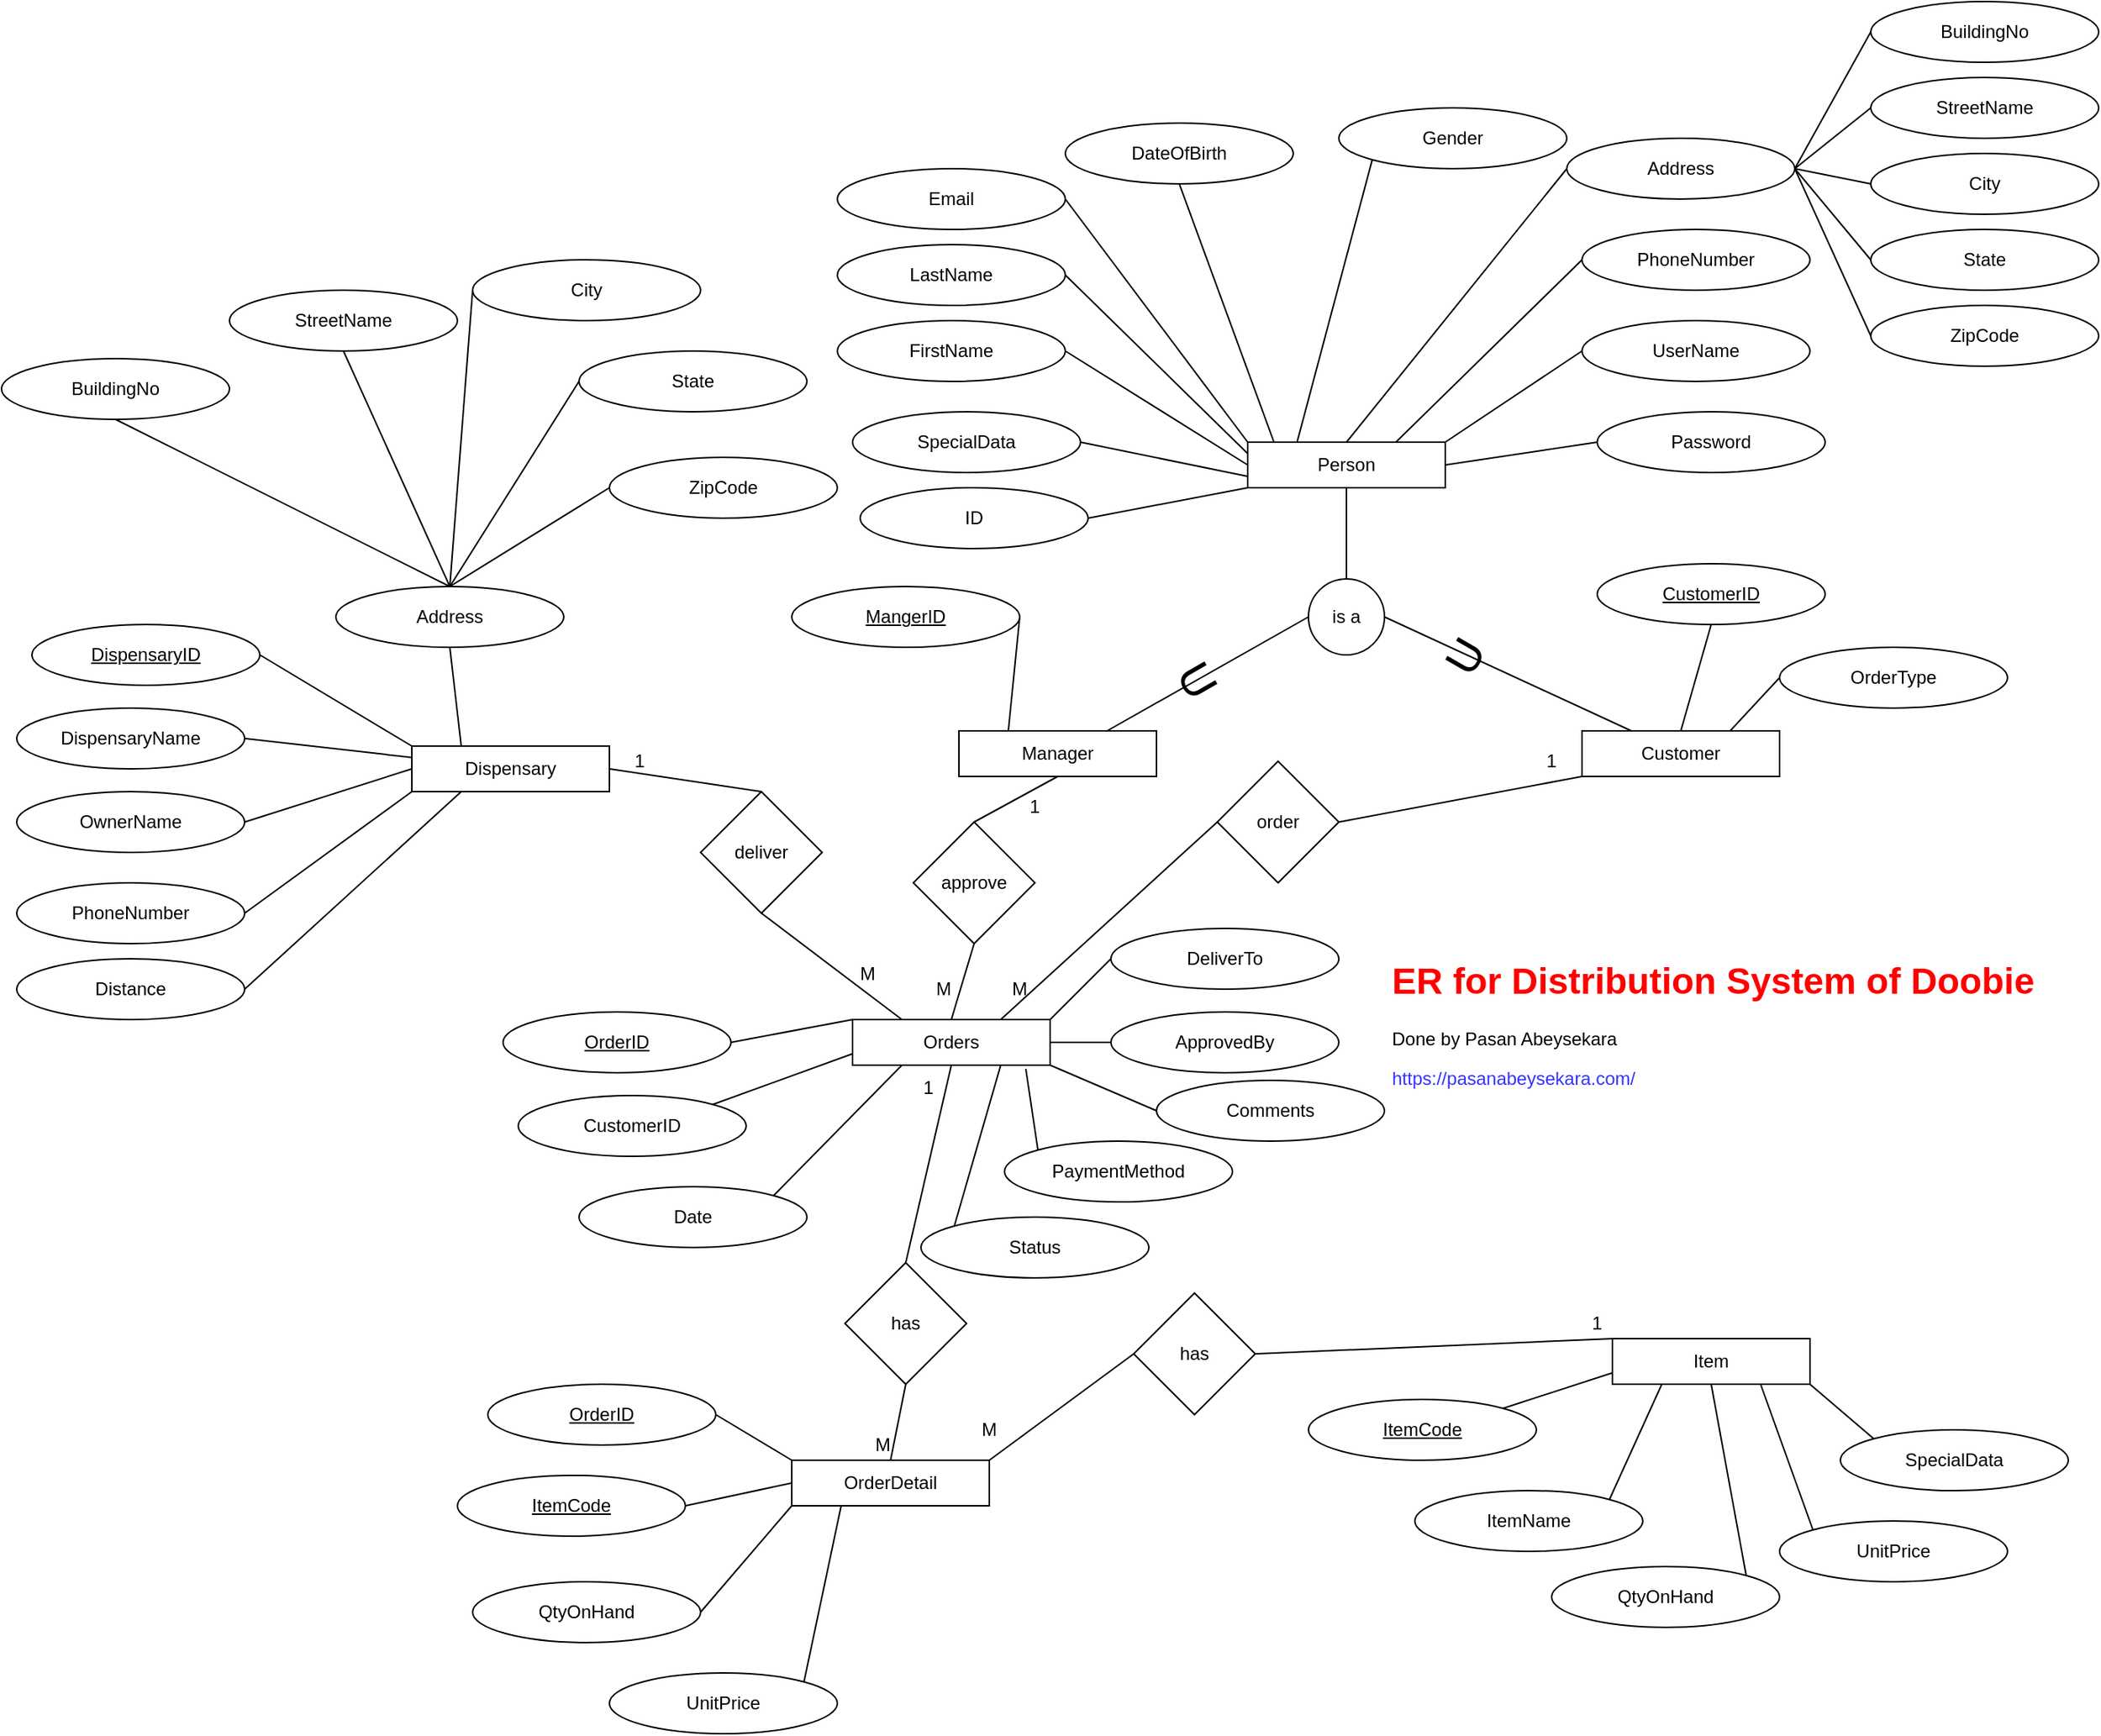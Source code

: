 <mxfile version="15.4.0" type="device"><diagram id="rVGqLWeZuC9Het1J2S6H" name="Page-1"><mxGraphModel dx="1888" dy="1707" grid="1" gridSize="10" guides="1" tooltips="1" connect="1" arrows="1" fold="1" page="1" pageScale="1" pageWidth="850" pageHeight="1100" math="0" shadow="0"><root><mxCell id="0"/><mxCell id="1" parent="0"/><mxCell id="hm4TCXg94HkVEd-9kuuB-35" style="edgeStyle=none;rounded=0;orthogonalLoop=1;jettySize=auto;html=1;exitX=0.5;exitY=1;exitDx=0;exitDy=0;entryX=0.5;entryY=0;entryDx=0;entryDy=0;endArrow=none;endFill=0;" parent="1" source="hm4TCXg94HkVEd-9kuuB-1" target="hm4TCXg94HkVEd-9kuuB-34" edge="1"><mxGeometry relative="1" as="geometry"/></mxCell><mxCell id="hm4TCXg94HkVEd-9kuuB-1" value="Person" style="rounded=0;whiteSpace=wrap;html=1;" parent="1" vertex="1"><mxGeometry x="330" y="220" width="130" height="30" as="geometry"/></mxCell><mxCell id="hm4TCXg94HkVEd-9kuuB-23" style="edgeStyle=none;rounded=0;orthogonalLoop=1;jettySize=auto;html=1;exitX=1;exitY=0.5;exitDx=0;exitDy=0;entryX=0;entryY=0.5;entryDx=0;entryDy=0;endArrow=none;endFill=0;" parent="1" source="hm4TCXg94HkVEd-9kuuB-2" target="hm4TCXg94HkVEd-9kuuB-1" edge="1"><mxGeometry relative="1" as="geometry"/></mxCell><mxCell id="hm4TCXg94HkVEd-9kuuB-2" value="FirstName" style="ellipse;whiteSpace=wrap;html=1;" parent="1" vertex="1"><mxGeometry x="60" y="140" width="150" height="40" as="geometry"/></mxCell><mxCell id="hm4TCXg94HkVEd-9kuuB-24" style="edgeStyle=none;rounded=0;orthogonalLoop=1;jettySize=auto;html=1;exitX=1;exitY=0.5;exitDx=0;exitDy=0;entryX=0;entryY=0.25;entryDx=0;entryDy=0;endArrow=none;endFill=0;" parent="1" source="hm4TCXg94HkVEd-9kuuB-3" target="hm4TCXg94HkVEd-9kuuB-1" edge="1"><mxGeometry relative="1" as="geometry"/></mxCell><mxCell id="hm4TCXg94HkVEd-9kuuB-3" value="LastName" style="ellipse;whiteSpace=wrap;html=1;" parent="1" vertex="1"><mxGeometry x="60" y="90" width="150" height="40" as="geometry"/></mxCell><mxCell id="hm4TCXg94HkVEd-9kuuB-25" style="edgeStyle=none;rounded=0;orthogonalLoop=1;jettySize=auto;html=1;exitX=1;exitY=0.5;exitDx=0;exitDy=0;entryX=0;entryY=0;entryDx=0;entryDy=0;endArrow=none;endFill=0;" parent="1" source="hm4TCXg94HkVEd-9kuuB-4" target="hm4TCXg94HkVEd-9kuuB-1" edge="1"><mxGeometry relative="1" as="geometry"/></mxCell><mxCell id="hm4TCXg94HkVEd-9kuuB-4" value="Email" style="ellipse;whiteSpace=wrap;html=1;" parent="1" vertex="1"><mxGeometry x="60" y="40" width="150" height="40" as="geometry"/></mxCell><mxCell id="hm4TCXg94HkVEd-9kuuB-26" style="edgeStyle=none;rounded=0;orthogonalLoop=1;jettySize=auto;html=1;exitX=0.5;exitY=1;exitDx=0;exitDy=0;entryX=0.132;entryY=-0.013;entryDx=0;entryDy=0;endArrow=none;endFill=0;entryPerimeter=0;" parent="1" source="hm4TCXg94HkVEd-9kuuB-5" target="hm4TCXg94HkVEd-9kuuB-1" edge="1"><mxGeometry relative="1" as="geometry"/></mxCell><mxCell id="hm4TCXg94HkVEd-9kuuB-5" value="DateOfBirth" style="ellipse;whiteSpace=wrap;html=1;" parent="1" vertex="1"><mxGeometry x="210" y="10" width="150" height="40" as="geometry"/></mxCell><mxCell id="hm4TCXg94HkVEd-9kuuB-27" style="edgeStyle=none;rounded=0;orthogonalLoop=1;jettySize=auto;html=1;exitX=0;exitY=1;exitDx=0;exitDy=0;entryX=0.25;entryY=0;entryDx=0;entryDy=0;endArrow=none;endFill=0;" parent="1" source="hm4TCXg94HkVEd-9kuuB-6" target="hm4TCXg94HkVEd-9kuuB-1" edge="1"><mxGeometry relative="1" as="geometry"/></mxCell><mxCell id="hm4TCXg94HkVEd-9kuuB-6" value="Gender" style="ellipse;whiteSpace=wrap;html=1;" parent="1" vertex="1"><mxGeometry x="390" width="150" height="40" as="geometry"/></mxCell><mxCell id="hm4TCXg94HkVEd-9kuuB-15" style="rounded=0;orthogonalLoop=1;jettySize=auto;html=1;exitX=1;exitY=0.5;exitDx=0;exitDy=0;entryX=0;entryY=0.5;entryDx=0;entryDy=0;endArrow=none;endFill=0;" parent="1" source="hm4TCXg94HkVEd-9kuuB-7" target="hm4TCXg94HkVEd-9kuuB-10" edge="1"><mxGeometry relative="1" as="geometry"/></mxCell><mxCell id="hm4TCXg94HkVEd-9kuuB-16" style="edgeStyle=none;rounded=0;orthogonalLoop=1;jettySize=auto;html=1;exitX=1;exitY=0.5;exitDx=0;exitDy=0;entryX=0;entryY=0.5;entryDx=0;entryDy=0;endArrow=none;endFill=0;" parent="1" source="hm4TCXg94HkVEd-9kuuB-7" target="hm4TCXg94HkVEd-9kuuB-11" edge="1"><mxGeometry relative="1" as="geometry"/></mxCell><mxCell id="hm4TCXg94HkVEd-9kuuB-17" style="edgeStyle=none;rounded=0;orthogonalLoop=1;jettySize=auto;html=1;exitX=1;exitY=0.5;exitDx=0;exitDy=0;entryX=0;entryY=0.5;entryDx=0;entryDy=0;endArrow=none;endFill=0;" parent="1" source="hm4TCXg94HkVEd-9kuuB-7" target="hm4TCXg94HkVEd-9kuuB-12" edge="1"><mxGeometry relative="1" as="geometry"/></mxCell><mxCell id="hm4TCXg94HkVEd-9kuuB-18" style="edgeStyle=none;rounded=0;orthogonalLoop=1;jettySize=auto;html=1;exitX=1;exitY=0.5;exitDx=0;exitDy=0;entryX=0;entryY=0.5;entryDx=0;entryDy=0;endArrow=none;endFill=0;" parent="1" source="hm4TCXg94HkVEd-9kuuB-7" target="hm4TCXg94HkVEd-9kuuB-13" edge="1"><mxGeometry relative="1" as="geometry"/></mxCell><mxCell id="hm4TCXg94HkVEd-9kuuB-19" style="edgeStyle=none;rounded=0;orthogonalLoop=1;jettySize=auto;html=1;exitX=1;exitY=0.5;exitDx=0;exitDy=0;entryX=0;entryY=0.5;entryDx=0;entryDy=0;endArrow=none;endFill=0;" parent="1" source="hm4TCXg94HkVEd-9kuuB-7" target="hm4TCXg94HkVEd-9kuuB-14" edge="1"><mxGeometry relative="1" as="geometry"/></mxCell><mxCell id="hm4TCXg94HkVEd-9kuuB-28" style="edgeStyle=none;rounded=0;orthogonalLoop=1;jettySize=auto;html=1;exitX=0;exitY=0.5;exitDx=0;exitDy=0;entryX=0.5;entryY=0;entryDx=0;entryDy=0;endArrow=none;endFill=0;" parent="1" source="hm4TCXg94HkVEd-9kuuB-7" target="hm4TCXg94HkVEd-9kuuB-1" edge="1"><mxGeometry relative="1" as="geometry"/></mxCell><mxCell id="hm4TCXg94HkVEd-9kuuB-7" value="Address" style="ellipse;whiteSpace=wrap;html=1;" parent="1" vertex="1"><mxGeometry x="540" y="20" width="150" height="40" as="geometry"/></mxCell><mxCell id="hm4TCXg94HkVEd-9kuuB-29" style="edgeStyle=none;rounded=0;orthogonalLoop=1;jettySize=auto;html=1;exitX=0;exitY=0.5;exitDx=0;exitDy=0;entryX=0.75;entryY=0;entryDx=0;entryDy=0;endArrow=none;endFill=0;" parent="1" source="hm4TCXg94HkVEd-9kuuB-8" target="hm4TCXg94HkVEd-9kuuB-1" edge="1"><mxGeometry relative="1" as="geometry"/></mxCell><mxCell id="hm4TCXg94HkVEd-9kuuB-8" value="PhoneNumber" style="ellipse;whiteSpace=wrap;html=1;" parent="1" vertex="1"><mxGeometry x="550" y="80" width="150" height="40" as="geometry"/></mxCell><mxCell id="hm4TCXg94HkVEd-9kuuB-30" style="edgeStyle=none;rounded=0;orthogonalLoop=1;jettySize=auto;html=1;exitX=0;exitY=0.5;exitDx=0;exitDy=0;entryX=1;entryY=0;entryDx=0;entryDy=0;endArrow=none;endFill=0;" parent="1" source="hm4TCXg94HkVEd-9kuuB-9" target="hm4TCXg94HkVEd-9kuuB-1" edge="1"><mxGeometry relative="1" as="geometry"/></mxCell><mxCell id="hm4TCXg94HkVEd-9kuuB-9" value="UserName" style="ellipse;whiteSpace=wrap;html=1;" parent="1" vertex="1"><mxGeometry x="550" y="140" width="150" height="40" as="geometry"/></mxCell><mxCell id="hm4TCXg94HkVEd-9kuuB-10" value="BuildingNo" style="ellipse;whiteSpace=wrap;html=1;" parent="1" vertex="1"><mxGeometry x="740" y="-70" width="150" height="40" as="geometry"/></mxCell><mxCell id="hm4TCXg94HkVEd-9kuuB-11" value="StreetName" style="ellipse;whiteSpace=wrap;html=1;" parent="1" vertex="1"><mxGeometry x="740" y="-20" width="150" height="40" as="geometry"/></mxCell><mxCell id="hm4TCXg94HkVEd-9kuuB-12" value="City" style="ellipse;whiteSpace=wrap;html=1;" parent="1" vertex="1"><mxGeometry x="740" y="30" width="150" height="40" as="geometry"/></mxCell><mxCell id="hm4TCXg94HkVEd-9kuuB-13" value="State" style="ellipse;whiteSpace=wrap;html=1;" parent="1" vertex="1"><mxGeometry x="740" y="80" width="150" height="40" as="geometry"/></mxCell><mxCell id="hm4TCXg94HkVEd-9kuuB-14" value="ZipCode" style="ellipse;whiteSpace=wrap;html=1;" parent="1" vertex="1"><mxGeometry x="740" y="130" width="150" height="40" as="geometry"/></mxCell><mxCell id="hm4TCXg94HkVEd-9kuuB-31" style="edgeStyle=none;rounded=0;orthogonalLoop=1;jettySize=auto;html=1;exitX=0;exitY=0.5;exitDx=0;exitDy=0;entryX=0.75;entryY=0;entryDx=0;entryDy=0;endArrow=none;endFill=0;" parent="1" source="hm4TCXg94HkVEd-9kuuB-20" target="hm4TCXg94HkVEd-9kuuB-33" edge="1"><mxGeometry relative="1" as="geometry"/></mxCell><mxCell id="hm4TCXg94HkVEd-9kuuB-20" value="OrderType" style="ellipse;whiteSpace=wrap;html=1;" parent="1" vertex="1"><mxGeometry x="680" y="355" width="150" height="40" as="geometry"/></mxCell><mxCell id="hm4TCXg94HkVEd-9kuuB-22" style="edgeStyle=none;rounded=0;orthogonalLoop=1;jettySize=auto;html=1;exitX=1;exitY=0.5;exitDx=0;exitDy=0;entryX=0.25;entryY=0;entryDx=0;entryDy=0;endArrow=none;endFill=0;" parent="1" source="hm4TCXg94HkVEd-9kuuB-21" target="hm4TCXg94HkVEd-9kuuB-32" edge="1"><mxGeometry relative="1" as="geometry"/></mxCell><mxCell id="hm4TCXg94HkVEd-9kuuB-21" value="MangerID" style="ellipse;whiteSpace=wrap;html=1;fontStyle=4" parent="1" vertex="1"><mxGeometry x="30" y="315" width="150" height="40" as="geometry"/></mxCell><mxCell id="H7642IFtEPNTcLSc2knE-67" style="edgeStyle=none;rounded=0;orthogonalLoop=1;jettySize=auto;html=1;exitX=0.5;exitY=1;exitDx=0;exitDy=0;entryX=0.5;entryY=0;entryDx=0;entryDy=0;endArrow=none;endFill=0;" parent="1" source="hm4TCXg94HkVEd-9kuuB-32" target="H7642IFtEPNTcLSc2knE-66" edge="1"><mxGeometry relative="1" as="geometry"/></mxCell><mxCell id="hm4TCXg94HkVEd-9kuuB-32" value="Manager" style="rounded=0;whiteSpace=wrap;html=1;" parent="1" vertex="1"><mxGeometry x="140" y="410" width="130" height="30" as="geometry"/></mxCell><mxCell id="H7642IFtEPNTcLSc2knE-64" style="edgeStyle=none;rounded=0;orthogonalLoop=1;jettySize=auto;html=1;exitX=0;exitY=1;exitDx=0;exitDy=0;entryX=1;entryY=0.5;entryDx=0;entryDy=0;endArrow=none;endFill=0;" parent="1" source="hm4TCXg94HkVEd-9kuuB-33" target="H7642IFtEPNTcLSc2knE-63" edge="1"><mxGeometry relative="1" as="geometry"/></mxCell><mxCell id="hm4TCXg94HkVEd-9kuuB-33" value="Customer" style="rounded=0;whiteSpace=wrap;html=1;" parent="1" vertex="1"><mxGeometry x="550" y="410" width="130" height="30" as="geometry"/></mxCell><mxCell id="hm4TCXg94HkVEd-9kuuB-36" style="edgeStyle=none;rounded=0;orthogonalLoop=1;jettySize=auto;html=1;exitX=0;exitY=0.5;exitDx=0;exitDy=0;entryX=0.75;entryY=0;entryDx=0;entryDy=0;endArrow=none;endFill=0;" parent="1" source="hm4TCXg94HkVEd-9kuuB-34" target="hm4TCXg94HkVEd-9kuuB-32" edge="1"><mxGeometry relative="1" as="geometry"/></mxCell><mxCell id="hm4TCXg94HkVEd-9kuuB-37" style="edgeStyle=none;rounded=0;orthogonalLoop=1;jettySize=auto;html=1;exitX=1;exitY=0.5;exitDx=0;exitDy=0;entryX=0.25;entryY=0;entryDx=0;entryDy=0;endArrow=none;endFill=0;" parent="1" source="hm4TCXg94HkVEd-9kuuB-34" target="hm4TCXg94HkVEd-9kuuB-33" edge="1"><mxGeometry relative="1" as="geometry"/></mxCell><mxCell id="hm4TCXg94HkVEd-9kuuB-34" value="is a" style="ellipse;whiteSpace=wrap;html=1;aspect=fixed;" parent="1" vertex="1"><mxGeometry x="370" y="310" width="50" height="50" as="geometry"/></mxCell><mxCell id="H7642IFtEPNTcLSc2knE-70" style="edgeStyle=none;rounded=0;orthogonalLoop=1;jettySize=auto;html=1;exitX=0;exitY=0;exitDx=0;exitDy=0;entryX=1;entryY=0.5;entryDx=0;entryDy=0;endArrow=none;endFill=0;" parent="1" source="hm4TCXg94HkVEd-9kuuB-39" target="H7642IFtEPNTcLSc2knE-69" edge="1"><mxGeometry relative="1" as="geometry"/></mxCell><mxCell id="hm4TCXg94HkVEd-9kuuB-39" value="Item" style="rounded=0;whiteSpace=wrap;html=1;" parent="1" vertex="1"><mxGeometry x="570" y="810" width="130" height="30" as="geometry"/></mxCell><mxCell id="hm4TCXg94HkVEd-9kuuB-41" style="orthogonalLoop=1;jettySize=auto;html=1;exitX=0.5;exitY=1;exitDx=0;exitDy=0;entryX=0.5;entryY=0;entryDx=0;entryDy=0;endArrow=none;endFill=0;" parent="1" source="hm4TCXg94HkVEd-9kuuB-40" target="hm4TCXg94HkVEd-9kuuB-33" edge="1"><mxGeometry relative="1" as="geometry"/></mxCell><mxCell id="hm4TCXg94HkVEd-9kuuB-40" value="CustomerID" style="ellipse;whiteSpace=wrap;html=1;fontStyle=4" parent="1" vertex="1"><mxGeometry x="560" y="300" width="150" height="40" as="geometry"/></mxCell><mxCell id="H7642IFtEPNTcLSc2knE-3" style="rounded=0;orthogonalLoop=1;jettySize=auto;html=1;exitX=1;exitY=0;exitDx=0;exitDy=0;entryX=0;entryY=0.75;entryDx=0;entryDy=0;endArrow=none;endFill=0;" parent="1" source="hm4TCXg94HkVEd-9kuuB-42" target="hm4TCXg94HkVEd-9kuuB-39" edge="1"><mxGeometry relative="1" as="geometry"/></mxCell><mxCell id="hm4TCXg94HkVEd-9kuuB-42" value="ItemCode" style="ellipse;whiteSpace=wrap;html=1;fontStyle=4" parent="1" vertex="1"><mxGeometry x="370" y="850" width="150" height="40" as="geometry"/></mxCell><mxCell id="H7642IFtEPNTcLSc2knE-4" style="edgeStyle=none;rounded=0;orthogonalLoop=1;jettySize=auto;html=1;exitX=1;exitY=0;exitDx=0;exitDy=0;entryX=0.25;entryY=1;entryDx=0;entryDy=0;endArrow=none;endFill=0;" parent="1" source="hm4TCXg94HkVEd-9kuuB-43" target="hm4TCXg94HkVEd-9kuuB-39" edge="1"><mxGeometry relative="1" as="geometry"/></mxCell><mxCell id="hm4TCXg94HkVEd-9kuuB-43" value="ItemName" style="ellipse;whiteSpace=wrap;html=1;" parent="1" vertex="1"><mxGeometry x="440" y="910" width="150" height="40" as="geometry"/></mxCell><mxCell id="hm4TCXg94HkVEd-9kuuB-45" style="edgeStyle=none;orthogonalLoop=1;jettySize=auto;html=1;exitX=0;exitY=0.5;exitDx=0;exitDy=0;entryX=1;entryY=0.5;entryDx=0;entryDy=0;endArrow=none;endFill=0;" parent="1" source="hm4TCXg94HkVEd-9kuuB-44" target="hm4TCXg94HkVEd-9kuuB-1" edge="1"><mxGeometry relative="1" as="geometry"/></mxCell><mxCell id="hm4TCXg94HkVEd-9kuuB-44" value="Password" style="ellipse;whiteSpace=wrap;html=1;" parent="1" vertex="1"><mxGeometry x="560" y="200" width="150" height="40" as="geometry"/></mxCell><mxCell id="H7642IFtEPNTcLSc2knE-5" style="edgeStyle=none;rounded=0;orthogonalLoop=1;jettySize=auto;html=1;exitX=1;exitY=0;exitDx=0;exitDy=0;entryX=0.5;entryY=1;entryDx=0;entryDy=0;endArrow=none;endFill=0;" parent="1" source="hm4TCXg94HkVEd-9kuuB-46" target="hm4TCXg94HkVEd-9kuuB-39" edge="1"><mxGeometry relative="1" as="geometry"/></mxCell><mxCell id="hm4TCXg94HkVEd-9kuuB-46" value="QtyOnHand" style="ellipse;whiteSpace=wrap;html=1;" parent="1" vertex="1"><mxGeometry x="530" y="960" width="150" height="40" as="geometry"/></mxCell><mxCell id="H7642IFtEPNTcLSc2knE-6" style="edgeStyle=none;rounded=0;orthogonalLoop=1;jettySize=auto;html=1;exitX=0;exitY=0;exitDx=0;exitDy=0;entryX=0.75;entryY=1;entryDx=0;entryDy=0;endArrow=none;endFill=0;" parent="1" source="H7642IFtEPNTcLSc2knE-1" target="hm4TCXg94HkVEd-9kuuB-39" edge="1"><mxGeometry relative="1" as="geometry"/></mxCell><mxCell id="H7642IFtEPNTcLSc2knE-1" value="UnitPrice" style="ellipse;whiteSpace=wrap;html=1;" parent="1" vertex="1"><mxGeometry x="680" y="930" width="150" height="40" as="geometry"/></mxCell><mxCell id="H7642IFtEPNTcLSc2knE-7" style="edgeStyle=none;rounded=0;orthogonalLoop=1;jettySize=auto;html=1;exitX=0;exitY=0;exitDx=0;exitDy=0;entryX=1;entryY=1;entryDx=0;entryDy=0;endArrow=none;endFill=0;" parent="1" source="H7642IFtEPNTcLSc2knE-2" target="hm4TCXg94HkVEd-9kuuB-39" edge="1"><mxGeometry relative="1" as="geometry"/></mxCell><mxCell id="H7642IFtEPNTcLSc2knE-2" value="SpecialData" style="ellipse;whiteSpace=wrap;html=1;" parent="1" vertex="1"><mxGeometry x="720" y="870" width="150" height="40" as="geometry"/></mxCell><mxCell id="H7642IFtEPNTcLSc2knE-8" value="Orders" style="rounded=0;whiteSpace=wrap;html=1;" parent="1" vertex="1"><mxGeometry x="70" y="600" width="130" height="30" as="geometry"/></mxCell><mxCell id="H7642IFtEPNTcLSc2knE-9" style="rounded=0;orthogonalLoop=1;jettySize=auto;html=1;exitX=1;exitY=0.5;exitDx=0;exitDy=0;entryX=0;entryY=0;entryDx=0;entryDy=0;endArrow=none;endFill=0;" parent="1" source="H7642IFtEPNTcLSc2knE-10" target="H7642IFtEPNTcLSc2knE-8" edge="1"><mxGeometry relative="1" as="geometry"/></mxCell><mxCell id="H7642IFtEPNTcLSc2knE-10" value="OrderID" style="ellipse;whiteSpace=wrap;html=1;fontStyle=4" parent="1" vertex="1"><mxGeometry x="-160" y="595" width="150" height="40" as="geometry"/></mxCell><mxCell id="H7642IFtEPNTcLSc2knE-11" style="edgeStyle=none;rounded=0;orthogonalLoop=1;jettySize=auto;html=1;exitX=1;exitY=0;exitDx=0;exitDy=0;entryX=0;entryY=0.75;entryDx=0;entryDy=0;endArrow=none;endFill=0;" parent="1" source="H7642IFtEPNTcLSc2knE-12" target="H7642IFtEPNTcLSc2knE-8" edge="1"><mxGeometry relative="1" as="geometry"/></mxCell><mxCell id="H7642IFtEPNTcLSc2knE-12" value="CustomerID" style="ellipse;whiteSpace=wrap;html=1;" parent="1" vertex="1"><mxGeometry x="-150" y="650" width="150" height="40" as="geometry"/></mxCell><mxCell id="H7642IFtEPNTcLSc2knE-13" style="edgeStyle=none;rounded=0;orthogonalLoop=1;jettySize=auto;html=1;exitX=1;exitY=0;exitDx=0;exitDy=0;entryX=0.25;entryY=1;entryDx=0;entryDy=0;endArrow=none;endFill=0;" parent="1" source="H7642IFtEPNTcLSc2knE-14" target="H7642IFtEPNTcLSc2knE-8" edge="1"><mxGeometry relative="1" as="geometry"/></mxCell><mxCell id="H7642IFtEPNTcLSc2knE-14" value="Date" style="ellipse;whiteSpace=wrap;html=1;" parent="1" vertex="1"><mxGeometry x="-110" y="710" width="150" height="40" as="geometry"/></mxCell><mxCell id="H7642IFtEPNTcLSc2knE-15" style="edgeStyle=none;rounded=0;orthogonalLoop=1;jettySize=auto;html=1;exitX=0;exitY=0;exitDx=0;exitDy=0;entryX=0.75;entryY=1;entryDx=0;entryDy=0;endArrow=none;endFill=0;" parent="1" source="H7642IFtEPNTcLSc2knE-16" target="H7642IFtEPNTcLSc2knE-8" edge="1"><mxGeometry relative="1" as="geometry"/></mxCell><mxCell id="H7642IFtEPNTcLSc2knE-16" value="Status" style="ellipse;whiteSpace=wrap;html=1;" parent="1" vertex="1"><mxGeometry x="115" y="730" width="150" height="40" as="geometry"/></mxCell><mxCell id="H7642IFtEPNTcLSc2knE-17" style="edgeStyle=none;rounded=0;orthogonalLoop=1;jettySize=auto;html=1;exitX=0;exitY=0;exitDx=0;exitDy=0;entryX=0.877;entryY=1.08;entryDx=0;entryDy=0;endArrow=none;endFill=0;entryPerimeter=0;" parent="1" source="H7642IFtEPNTcLSc2knE-18" target="H7642IFtEPNTcLSc2knE-8" edge="1"><mxGeometry relative="1" as="geometry"/></mxCell><mxCell id="H7642IFtEPNTcLSc2knE-18" value="PaymentMethod" style="ellipse;whiteSpace=wrap;html=1;" parent="1" vertex="1"><mxGeometry x="170" y="680" width="150" height="40" as="geometry"/></mxCell><mxCell id="H7642IFtEPNTcLSc2knE-20" value="OrderDetail" style="rounded=0;whiteSpace=wrap;html=1;" parent="1" vertex="1"><mxGeometry x="30" y="890" width="130" height="30" as="geometry"/></mxCell><mxCell id="H7642IFtEPNTcLSc2knE-22" style="edgeStyle=none;rounded=0;orthogonalLoop=1;jettySize=auto;html=1;exitX=1;exitY=0.5;exitDx=0;exitDy=0;entryX=0;entryY=0;entryDx=0;entryDy=0;endArrow=none;endFill=0;" parent="1" source="H7642IFtEPNTcLSc2knE-21" target="H7642IFtEPNTcLSc2knE-20" edge="1"><mxGeometry relative="1" as="geometry"/></mxCell><mxCell id="H7642IFtEPNTcLSc2knE-21" value="OrderID" style="ellipse;whiteSpace=wrap;html=1;fontStyle=4" parent="1" vertex="1"><mxGeometry x="-170" y="840" width="150" height="40" as="geometry"/></mxCell><mxCell id="H7642IFtEPNTcLSc2knE-24" style="edgeStyle=none;rounded=0;orthogonalLoop=1;jettySize=auto;html=1;exitX=1;exitY=0.5;exitDx=0;exitDy=0;entryX=0;entryY=0.5;entryDx=0;entryDy=0;endArrow=none;endFill=0;" parent="1" source="H7642IFtEPNTcLSc2knE-23" target="H7642IFtEPNTcLSc2knE-20" edge="1"><mxGeometry relative="1" as="geometry"/></mxCell><mxCell id="H7642IFtEPNTcLSc2knE-23" value="ItemCode" style="ellipse;whiteSpace=wrap;html=1;fontStyle=4" parent="1" vertex="1"><mxGeometry x="-190" y="900" width="150" height="40" as="geometry"/></mxCell><mxCell id="H7642IFtEPNTcLSc2knE-26" style="edgeStyle=none;rounded=0;orthogonalLoop=1;jettySize=auto;html=1;exitX=1;exitY=0.5;exitDx=0;exitDy=0;entryX=0;entryY=1;entryDx=0;entryDy=0;endArrow=none;endFill=0;" parent="1" source="H7642IFtEPNTcLSc2knE-25" target="H7642IFtEPNTcLSc2knE-20" edge="1"><mxGeometry relative="1" as="geometry"/></mxCell><mxCell id="H7642IFtEPNTcLSc2knE-25" value="QtyOnHand" style="ellipse;whiteSpace=wrap;html=1;" parent="1" vertex="1"><mxGeometry x="-180" y="970" width="150" height="40" as="geometry"/></mxCell><mxCell id="H7642IFtEPNTcLSc2knE-28" style="edgeStyle=none;rounded=0;orthogonalLoop=1;jettySize=auto;html=1;exitX=1;exitY=0;exitDx=0;exitDy=0;entryX=0.25;entryY=1;entryDx=0;entryDy=0;endArrow=none;endFill=0;" parent="1" source="H7642IFtEPNTcLSc2knE-27" target="H7642IFtEPNTcLSc2knE-20" edge="1"><mxGeometry relative="1" as="geometry"/></mxCell><mxCell id="H7642IFtEPNTcLSc2knE-27" value="UnitPrice" style="ellipse;whiteSpace=wrap;html=1;" parent="1" vertex="1"><mxGeometry x="-90" y="1030" width="150" height="40" as="geometry"/></mxCell><mxCell id="H7642IFtEPNTcLSc2knE-30" style="edgeStyle=none;rounded=0;orthogonalLoop=1;jettySize=auto;html=1;exitX=0;exitY=0.5;exitDx=0;exitDy=0;entryX=1;entryY=0.5;entryDx=0;entryDy=0;endArrow=none;endFill=0;" parent="1" source="H7642IFtEPNTcLSc2knE-29" target="H7642IFtEPNTcLSc2knE-8" edge="1"><mxGeometry relative="1" as="geometry"/></mxCell><mxCell id="H7642IFtEPNTcLSc2knE-29" value="ApprovedBy" style="ellipse;whiteSpace=wrap;html=1;" parent="1" vertex="1"><mxGeometry x="240" y="595" width="150" height="40" as="geometry"/></mxCell><mxCell id="H7642IFtEPNTcLSc2knE-32" style="edgeStyle=none;rounded=0;orthogonalLoop=1;jettySize=auto;html=1;exitX=0;exitY=0.5;exitDx=0;exitDy=0;entryX=1;entryY=0;entryDx=0;entryDy=0;endArrow=none;endFill=0;" parent="1" source="H7642IFtEPNTcLSc2knE-31" target="H7642IFtEPNTcLSc2knE-8" edge="1"><mxGeometry relative="1" as="geometry"/></mxCell><mxCell id="H7642IFtEPNTcLSc2knE-31" value="DeliverTo" style="ellipse;whiteSpace=wrap;html=1;" parent="1" vertex="1"><mxGeometry x="240" y="540" width="150" height="40" as="geometry"/></mxCell><mxCell id="H7642IFtEPNTcLSc2knE-33" value="Dispensary" style="rounded=0;whiteSpace=wrap;html=1;" parent="1" vertex="1"><mxGeometry x="-220" y="420" width="130" height="30" as="geometry"/></mxCell><mxCell id="H7642IFtEPNTcLSc2knE-35" style="edgeStyle=none;rounded=0;orthogonalLoop=1;jettySize=auto;html=1;exitX=1;exitY=0.5;exitDx=0;exitDy=0;entryX=0;entryY=0;entryDx=0;entryDy=0;endArrow=none;endFill=0;" parent="1" source="H7642IFtEPNTcLSc2knE-34" target="H7642IFtEPNTcLSc2knE-33" edge="1"><mxGeometry relative="1" as="geometry"/></mxCell><mxCell id="H7642IFtEPNTcLSc2knE-34" value="DispensaryID" style="ellipse;whiteSpace=wrap;html=1;fontStyle=4" parent="1" vertex="1"><mxGeometry x="-470" y="340" width="150" height="40" as="geometry"/></mxCell><mxCell id="H7642IFtEPNTcLSc2knE-59" style="edgeStyle=none;rounded=0;orthogonalLoop=1;jettySize=auto;html=1;exitX=1;exitY=0.5;exitDx=0;exitDy=0;entryX=0;entryY=0.25;entryDx=0;entryDy=0;endArrow=none;endFill=0;" parent="1" source="H7642IFtEPNTcLSc2knE-36" target="H7642IFtEPNTcLSc2knE-33" edge="1"><mxGeometry relative="1" as="geometry"/></mxCell><mxCell id="H7642IFtEPNTcLSc2knE-36" value="DispensaryName" style="ellipse;whiteSpace=wrap;html=1;fontStyle=0" parent="1" vertex="1"><mxGeometry x="-480" y="395" width="150" height="40" as="geometry"/></mxCell><mxCell id="H7642IFtEPNTcLSc2knE-60" style="edgeStyle=none;rounded=0;orthogonalLoop=1;jettySize=auto;html=1;exitX=1;exitY=0.5;exitDx=0;exitDy=0;entryX=0;entryY=0.5;entryDx=0;entryDy=0;endArrow=none;endFill=0;" parent="1" source="H7642IFtEPNTcLSc2knE-37" target="H7642IFtEPNTcLSc2knE-33" edge="1"><mxGeometry relative="1" as="geometry"/></mxCell><mxCell id="H7642IFtEPNTcLSc2knE-37" value="OwnerName" style="ellipse;whiteSpace=wrap;html=1;fontStyle=0" parent="1" vertex="1"><mxGeometry x="-480" y="450" width="150" height="40" as="geometry"/></mxCell><mxCell id="H7642IFtEPNTcLSc2knE-39" style="edgeStyle=none;rounded=0;orthogonalLoop=1;jettySize=auto;html=1;exitX=1;exitY=0.5;exitDx=0;exitDy=0;entryX=0;entryY=0.75;entryDx=0;entryDy=0;endArrow=none;endFill=0;" parent="1" source="H7642IFtEPNTcLSc2knE-38" target="hm4TCXg94HkVEd-9kuuB-1" edge="1"><mxGeometry relative="1" as="geometry"/></mxCell><mxCell id="H7642IFtEPNTcLSc2knE-38" value="SpecialData" style="ellipse;whiteSpace=wrap;html=1;" parent="1" vertex="1"><mxGeometry x="70" y="200" width="150" height="40" as="geometry"/></mxCell><mxCell id="H7642IFtEPNTcLSc2knE-47" style="rounded=0;orthogonalLoop=1;jettySize=auto;html=1;exitX=0.5;exitY=0;exitDx=0;exitDy=0;entryX=0.5;entryY=1;entryDx=0;entryDy=0;endArrow=none;endFill=0;" parent="1" source="H7642IFtEPNTcLSc2knE-57" target="H7642IFtEPNTcLSc2knE-52" edge="1"><mxGeometry relative="1" as="geometry"/></mxCell><mxCell id="H7642IFtEPNTcLSc2knE-48" style="edgeStyle=none;rounded=0;orthogonalLoop=1;jettySize=auto;html=1;exitX=0.5;exitY=0;exitDx=0;exitDy=0;entryX=0.5;entryY=1;entryDx=0;entryDy=0;endArrow=none;endFill=0;" parent="1" source="H7642IFtEPNTcLSc2knE-57" target="H7642IFtEPNTcLSc2knE-53" edge="1"><mxGeometry relative="1" as="geometry"/></mxCell><mxCell id="H7642IFtEPNTcLSc2knE-49" style="edgeStyle=none;rounded=0;orthogonalLoop=1;jettySize=auto;html=1;exitX=0.5;exitY=0;exitDx=0;exitDy=0;entryX=0;entryY=0.5;entryDx=0;entryDy=0;endArrow=none;endFill=0;" parent="1" source="H7642IFtEPNTcLSc2knE-57" target="H7642IFtEPNTcLSc2knE-54" edge="1"><mxGeometry relative="1" as="geometry"/></mxCell><mxCell id="H7642IFtEPNTcLSc2knE-50" style="edgeStyle=none;rounded=0;orthogonalLoop=1;jettySize=auto;html=1;exitX=0.5;exitY=0;exitDx=0;exitDy=0;entryX=0;entryY=0.5;entryDx=0;entryDy=0;endArrow=none;endFill=0;" parent="1" source="H7642IFtEPNTcLSc2knE-57" target="H7642IFtEPNTcLSc2knE-55" edge="1"><mxGeometry relative="1" as="geometry"/></mxCell><mxCell id="H7642IFtEPNTcLSc2knE-51" style="edgeStyle=none;rounded=0;orthogonalLoop=1;jettySize=auto;html=1;exitX=0.5;exitY=0;exitDx=0;exitDy=0;entryX=0;entryY=0.5;entryDx=0;entryDy=0;endArrow=none;endFill=0;" parent="1" source="H7642IFtEPNTcLSc2knE-57" target="H7642IFtEPNTcLSc2knE-56" edge="1"><mxGeometry relative="1" as="geometry"/></mxCell><mxCell id="H7642IFtEPNTcLSc2knE-52" value="BuildingNo" style="ellipse;whiteSpace=wrap;html=1;" parent="1" vertex="1"><mxGeometry x="-490" y="165" width="150" height="40" as="geometry"/></mxCell><mxCell id="H7642IFtEPNTcLSc2knE-53" value="StreetName" style="ellipse;whiteSpace=wrap;html=1;" parent="1" vertex="1"><mxGeometry x="-340" y="120" width="150" height="40" as="geometry"/></mxCell><mxCell id="H7642IFtEPNTcLSc2knE-54" value="City" style="ellipse;whiteSpace=wrap;html=1;" parent="1" vertex="1"><mxGeometry x="-180" y="100" width="150" height="40" as="geometry"/></mxCell><mxCell id="H7642IFtEPNTcLSc2knE-55" value="State" style="ellipse;whiteSpace=wrap;html=1;" parent="1" vertex="1"><mxGeometry x="-110" y="160" width="150" height="40" as="geometry"/></mxCell><mxCell id="H7642IFtEPNTcLSc2knE-56" value="ZipCode" style="ellipse;whiteSpace=wrap;html=1;" parent="1" vertex="1"><mxGeometry x="-90" y="230" width="150" height="40" as="geometry"/></mxCell><mxCell id="H7642IFtEPNTcLSc2knE-62" style="edgeStyle=none;rounded=0;orthogonalLoop=1;jettySize=auto;html=1;exitX=0.5;exitY=1;exitDx=0;exitDy=0;entryX=0.25;entryY=0;entryDx=0;entryDy=0;endArrow=none;endFill=0;" parent="1" source="H7642IFtEPNTcLSc2knE-57" target="H7642IFtEPNTcLSc2knE-33" edge="1"><mxGeometry relative="1" as="geometry"/></mxCell><mxCell id="H7642IFtEPNTcLSc2knE-57" value="Address" style="ellipse;whiteSpace=wrap;html=1;" parent="1" vertex="1"><mxGeometry x="-270" y="315" width="150" height="40" as="geometry"/></mxCell><mxCell id="H7642IFtEPNTcLSc2knE-61" style="edgeStyle=none;rounded=0;orthogonalLoop=1;jettySize=auto;html=1;exitX=1;exitY=0.5;exitDx=0;exitDy=0;entryX=0;entryY=1;entryDx=0;entryDy=0;endArrow=none;endFill=0;" parent="1" source="H7642IFtEPNTcLSc2knE-58" target="H7642IFtEPNTcLSc2knE-33" edge="1"><mxGeometry relative="1" as="geometry"/></mxCell><mxCell id="H7642IFtEPNTcLSc2knE-58" value="PhoneNumber" style="ellipse;whiteSpace=wrap;html=1;" parent="1" vertex="1"><mxGeometry x="-480" y="510" width="150" height="40" as="geometry"/></mxCell><mxCell id="H7642IFtEPNTcLSc2knE-65" style="edgeStyle=none;rounded=0;orthogonalLoop=1;jettySize=auto;html=1;exitX=0;exitY=0.5;exitDx=0;exitDy=0;entryX=0.75;entryY=0;entryDx=0;entryDy=0;endArrow=none;endFill=0;" parent="1" source="H7642IFtEPNTcLSc2knE-63" target="H7642IFtEPNTcLSc2knE-8" edge="1"><mxGeometry relative="1" as="geometry"/></mxCell><mxCell id="H7642IFtEPNTcLSc2knE-63" value="order" style="rhombus;whiteSpace=wrap;html=1;" parent="1" vertex="1"><mxGeometry x="310" y="430" width="80" height="80" as="geometry"/></mxCell><mxCell id="H7642IFtEPNTcLSc2knE-68" style="edgeStyle=none;rounded=0;orthogonalLoop=1;jettySize=auto;html=1;exitX=0.5;exitY=1;exitDx=0;exitDy=0;entryX=0.5;entryY=0;entryDx=0;entryDy=0;endArrow=none;endFill=0;" parent="1" source="H7642IFtEPNTcLSc2knE-66" target="H7642IFtEPNTcLSc2knE-8" edge="1"><mxGeometry relative="1" as="geometry"/></mxCell><mxCell id="H7642IFtEPNTcLSc2knE-66" value="approve" style="rhombus;whiteSpace=wrap;html=1;" parent="1" vertex="1"><mxGeometry x="110" y="470" width="80" height="80" as="geometry"/></mxCell><mxCell id="H7642IFtEPNTcLSc2knE-71" style="edgeStyle=none;rounded=0;orthogonalLoop=1;jettySize=auto;html=1;exitX=0;exitY=0.5;exitDx=0;exitDy=0;entryX=1;entryY=0;entryDx=0;entryDy=0;endArrow=none;endFill=0;" parent="1" source="H7642IFtEPNTcLSc2knE-69" target="H7642IFtEPNTcLSc2knE-20" edge="1"><mxGeometry relative="1" as="geometry"/></mxCell><mxCell id="H7642IFtEPNTcLSc2knE-69" value="has" style="rhombus;whiteSpace=wrap;html=1;" parent="1" vertex="1"><mxGeometry x="255" y="780" width="80" height="80" as="geometry"/></mxCell><mxCell id="H7642IFtEPNTcLSc2knE-73" style="edgeStyle=none;rounded=0;orthogonalLoop=1;jettySize=auto;html=1;exitX=0.5;exitY=0;exitDx=0;exitDy=0;entryX=0.5;entryY=1;entryDx=0;entryDy=0;endArrow=none;endFill=0;" parent="1" source="H7642IFtEPNTcLSc2knE-72" target="H7642IFtEPNTcLSc2knE-8" edge="1"><mxGeometry relative="1" as="geometry"/></mxCell><mxCell id="H7642IFtEPNTcLSc2knE-74" style="edgeStyle=none;rounded=0;orthogonalLoop=1;jettySize=auto;html=1;exitX=0.5;exitY=1;exitDx=0;exitDy=0;entryX=0.5;entryY=0;entryDx=0;entryDy=0;endArrow=none;endFill=0;" parent="1" source="H7642IFtEPNTcLSc2knE-72" target="H7642IFtEPNTcLSc2knE-20" edge="1"><mxGeometry relative="1" as="geometry"/></mxCell><mxCell id="H7642IFtEPNTcLSc2knE-72" value="has" style="rhombus;whiteSpace=wrap;html=1;" parent="1" vertex="1"><mxGeometry x="65" y="760" width="80" height="80" as="geometry"/></mxCell><mxCell id="H7642IFtEPNTcLSc2knE-76" style="edgeStyle=none;rounded=0;orthogonalLoop=1;jettySize=auto;html=1;exitX=0.5;exitY=1;exitDx=0;exitDy=0;entryX=0.25;entryY=0;entryDx=0;entryDy=0;endArrow=none;endFill=0;" parent="1" source="H7642IFtEPNTcLSc2knE-75" target="H7642IFtEPNTcLSc2knE-8" edge="1"><mxGeometry relative="1" as="geometry"/></mxCell><mxCell id="H7642IFtEPNTcLSc2knE-77" style="edgeStyle=none;rounded=0;orthogonalLoop=1;jettySize=auto;html=1;exitX=0.5;exitY=0;exitDx=0;exitDy=0;entryX=1;entryY=0.5;entryDx=0;entryDy=0;endArrow=none;endFill=0;" parent="1" source="H7642IFtEPNTcLSc2knE-75" target="H7642IFtEPNTcLSc2knE-33" edge="1"><mxGeometry relative="1" as="geometry"/></mxCell><mxCell id="H7642IFtEPNTcLSc2knE-75" value="deliver" style="rhombus;whiteSpace=wrap;html=1;" parent="1" vertex="1"><mxGeometry x="-30" y="450" width="80" height="80" as="geometry"/></mxCell><mxCell id="H7642IFtEPNTcLSc2knE-81" value="M" style="text;html=1;strokeColor=none;fillColor=none;align=center;verticalAlign=middle;whiteSpace=wrap;rounded=0;" parent="1" vertex="1"><mxGeometry x="170" y="570" width="20" height="20" as="geometry"/></mxCell><mxCell id="H7642IFtEPNTcLSc2knE-82" value="1" style="text;html=1;strokeColor=none;fillColor=none;align=center;verticalAlign=middle;whiteSpace=wrap;rounded=0;" parent="1" vertex="1"><mxGeometry x="520" y="420" width="20" height="20" as="geometry"/></mxCell><mxCell id="H7642IFtEPNTcLSc2knE-83" value="M" style="text;html=1;strokeColor=none;fillColor=none;align=center;verticalAlign=middle;whiteSpace=wrap;rounded=0;" parent="1" vertex="1"><mxGeometry x="120" y="570" width="20" height="20" as="geometry"/></mxCell><mxCell id="H7642IFtEPNTcLSc2knE-84" value="1" style="text;html=1;strokeColor=none;fillColor=none;align=center;verticalAlign=middle;whiteSpace=wrap;rounded=0;" parent="1" vertex="1"><mxGeometry x="180" y="450" width="20" height="20" as="geometry"/></mxCell><mxCell id="H7642IFtEPNTcLSc2knE-85" value="M" style="text;html=1;strokeColor=none;fillColor=none;align=center;verticalAlign=middle;whiteSpace=wrap;rounded=0;" parent="1" vertex="1"><mxGeometry x="70" y="560" width="20" height="20" as="geometry"/></mxCell><mxCell id="H7642IFtEPNTcLSc2knE-86" value="1" style="text;html=1;strokeColor=none;fillColor=none;align=center;verticalAlign=middle;whiteSpace=wrap;rounded=0;" parent="1" vertex="1"><mxGeometry x="-80" y="420" width="20" height="20" as="geometry"/></mxCell><mxCell id="H7642IFtEPNTcLSc2knE-87" value="M" style="text;html=1;strokeColor=none;fillColor=none;align=center;verticalAlign=middle;whiteSpace=wrap;rounded=0;" parent="1" vertex="1"><mxGeometry x="80" y="870" width="20" height="20" as="geometry"/></mxCell><mxCell id="H7642IFtEPNTcLSc2knE-88" value="1" style="text;html=1;strokeColor=none;fillColor=none;align=center;verticalAlign=middle;whiteSpace=wrap;rounded=0;" parent="1" vertex="1"><mxGeometry x="110" y="635" width="20" height="20" as="geometry"/></mxCell><mxCell id="H7642IFtEPNTcLSc2knE-89" value="M" style="text;html=1;strokeColor=none;fillColor=none;align=center;verticalAlign=middle;whiteSpace=wrap;rounded=0;" parent="1" vertex="1"><mxGeometry x="150" y="860" width="20" height="20" as="geometry"/></mxCell><mxCell id="H7642IFtEPNTcLSc2knE-90" value="1" style="text;html=1;strokeColor=none;fillColor=none;align=center;verticalAlign=middle;whiteSpace=wrap;rounded=0;" parent="1" vertex="1"><mxGeometry x="550" y="790" width="20" height="20" as="geometry"/></mxCell><mxCell id="H7642IFtEPNTcLSc2knE-91" value="&lt;h1&gt;&lt;font color=&quot;#ff0000&quot;&gt;ER for Distribution System of Doobie&lt;/font&gt;&lt;/h1&gt;&lt;p&gt;Done by Pasan Abeysekara&lt;/p&gt;&lt;p&gt;&lt;font color=&quot;#3333ff&quot;&gt;https://pasanabeysekara.com/&lt;/font&gt;&lt;br&gt;&lt;/p&gt;" style="text;html=1;strokeColor=none;fillColor=none;spacing=5;spacingTop=-20;whiteSpace=wrap;overflow=hidden;rounded=0;" parent="1" vertex="1"><mxGeometry x="420" y="555" width="450" height="120" as="geometry"/></mxCell><mxCell id="H7642IFtEPNTcLSc2knE-92" value="U" style="text;strokeColor=none;fillColor=none;align=center;verticalAlign=middle;rounded=0;fontStyle=0;rotation=60;fontSize=30;glass=0;labelBorderColor=none;labelBackgroundColor=none;" parent="1" vertex="1"><mxGeometry x="270" y="360" width="60" height="30" as="geometry"/></mxCell><mxCell id="H7642IFtEPNTcLSc2knE-95" value="U" style="text;strokeColor=none;fillColor=none;align=center;verticalAlign=middle;rounded=0;fontStyle=0;rotation=-60;fontSize=30;glass=0;labelBorderColor=none;labelBackgroundColor=none;" parent="1" vertex="1"><mxGeometry x="440" y="344" width="60" height="30" as="geometry"/></mxCell><mxCell id="ZWhMMfugsXgj5hvYRbJz-2" style="rounded=0;orthogonalLoop=1;jettySize=auto;html=1;exitX=1;exitY=0.5;exitDx=0;exitDy=0;endArrow=none;endFill=0;entryX=0;entryY=1;entryDx=0;entryDy=0;" edge="1" parent="1" source="ZWhMMfugsXgj5hvYRbJz-1" target="hm4TCXg94HkVEd-9kuuB-1"><mxGeometry relative="1" as="geometry"><mxPoint x="320" y="260" as="targetPoint"/></mxGeometry></mxCell><mxCell id="ZWhMMfugsXgj5hvYRbJz-1" value="ID" style="ellipse;whiteSpace=wrap;html=1;" vertex="1" parent="1"><mxGeometry x="75" y="250" width="150" height="40" as="geometry"/></mxCell><mxCell id="ZWhMMfugsXgj5hvYRbJz-4" style="edgeStyle=none;rounded=0;orthogonalLoop=1;jettySize=auto;html=1;exitX=1;exitY=0.5;exitDx=0;exitDy=0;entryX=0.25;entryY=1;entryDx=0;entryDy=0;endArrow=none;endFill=0;" edge="1" parent="1" source="ZWhMMfugsXgj5hvYRbJz-3" target="H7642IFtEPNTcLSc2knE-33"><mxGeometry relative="1" as="geometry"/></mxCell><mxCell id="ZWhMMfugsXgj5hvYRbJz-3" value="Distance" style="ellipse;whiteSpace=wrap;html=1;" vertex="1" parent="1"><mxGeometry x="-480" y="560" width="150" height="40" as="geometry"/></mxCell><mxCell id="ZWhMMfugsXgj5hvYRbJz-6" style="edgeStyle=none;rounded=0;orthogonalLoop=1;jettySize=auto;html=1;exitX=0;exitY=0.5;exitDx=0;exitDy=0;entryX=1;entryY=1;entryDx=0;entryDy=0;endArrow=none;endFill=0;" edge="1" parent="1" source="ZWhMMfugsXgj5hvYRbJz-5" target="H7642IFtEPNTcLSc2knE-8"><mxGeometry relative="1" as="geometry"/></mxCell><mxCell id="ZWhMMfugsXgj5hvYRbJz-5" value="Comments" style="ellipse;whiteSpace=wrap;html=1;" vertex="1" parent="1"><mxGeometry x="270" y="640" width="150" height="40" as="geometry"/></mxCell></root></mxGraphModel></diagram></mxfile>
